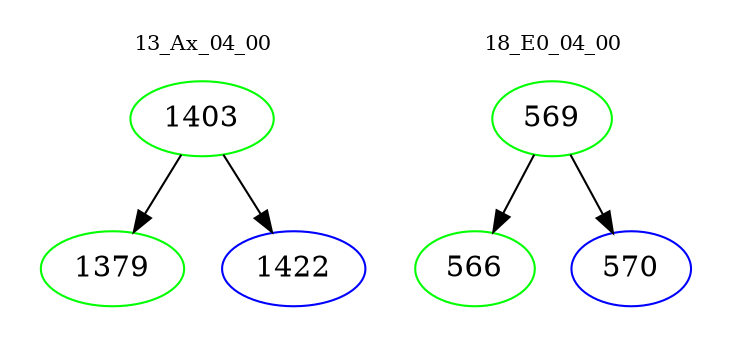 digraph{
subgraph cluster_0 {
color = white
label = "13_Ax_04_00";
fontsize=10;
T0_1403 [label="1403", color="green"]
T0_1403 -> T0_1379 [color="black"]
T0_1379 [label="1379", color="green"]
T0_1403 -> T0_1422 [color="black"]
T0_1422 [label="1422", color="blue"]
}
subgraph cluster_1 {
color = white
label = "18_E0_04_00";
fontsize=10;
T1_569 [label="569", color="green"]
T1_569 -> T1_566 [color="black"]
T1_566 [label="566", color="green"]
T1_569 -> T1_570 [color="black"]
T1_570 [label="570", color="blue"]
}
}
